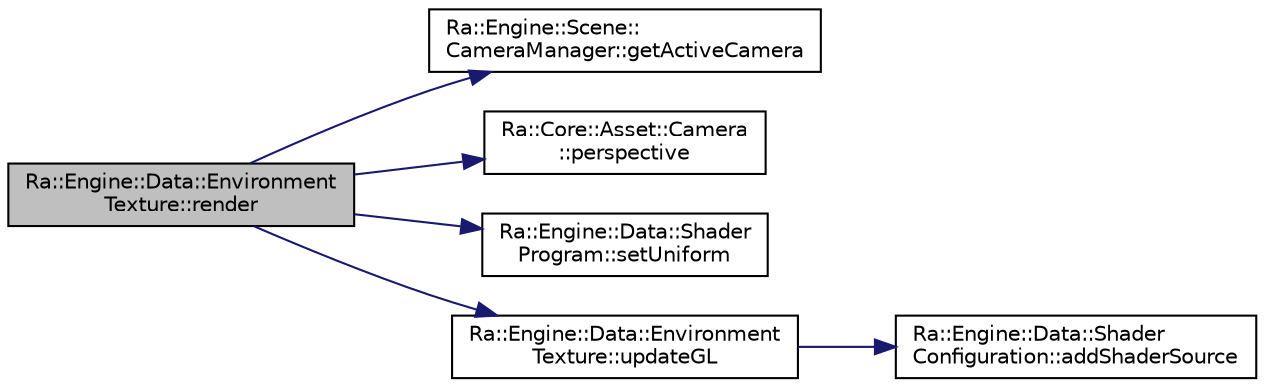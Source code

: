 digraph "Ra::Engine::Data::EnvironmentTexture::render"
{
 // INTERACTIVE_SVG=YES
 // LATEX_PDF_SIZE
  edge [fontname="Helvetica",fontsize="10",labelfontname="Helvetica",labelfontsize="10"];
  node [fontname="Helvetica",fontsize="10",shape=record];
  rankdir="LR";
  Node1 [label="Ra::Engine::Data::Environment\lTexture::render",height=0.2,width=0.4,color="black", fillcolor="grey75", style="filled", fontcolor="black",tooltip="Render the envmap as a textured cube. This method does nothing if the envmap is not a skybox."];
  Node1 -> Node2 [color="midnightblue",fontsize="10",style="solid",fontname="Helvetica"];
  Node2 [label="Ra::Engine::Scene::\lCameraManager::getActiveCamera",height=0.2,width=0.4,color="black", fillcolor="white", style="filled",URL="$classRa_1_1Engine_1_1Scene_1_1CameraManager.html#a1bdd16b8fbd255287bdd0bf5ede42816",tooltip="Get the pointer on the active camera data."];
  Node1 -> Node3 [color="midnightblue",fontsize="10",style="solid",fontname="Helvetica"];
  Node3 [label="Ra::Core::Asset::Camera\l::perspective",height=0.2,width=0.4,color="black", fillcolor="white", style="filled",URL="$classRa_1_1Core_1_1Asset_1_1Camera.html#a3dc967879911ed9414b04c8cacea7263",tooltip=" "];
  Node1 -> Node4 [color="midnightblue",fontsize="10",style="solid",fontname="Helvetica"];
  Node4 [label="Ra::Engine::Data::Shader\lProgram::setUniform",height=0.2,width=0.4,color="black", fillcolor="white", style="filled",URL="$classRa_1_1Engine_1_1Data_1_1ShaderProgram.html#a02b209f3800adee9a6b039dc8c8d5f62",tooltip="Uniform setters."];
  Node1 -> Node5 [color="midnightblue",fontsize="10",style="solid",fontname="Helvetica"];
  Node5 [label="Ra::Engine::Data::Environment\lTexture::updateGL",height=0.2,width=0.4,color="black", fillcolor="white", style="filled",URL="$classRa_1_1Engine_1_1Data_1_1EnvironmentTexture.html#a5e83b9459c30cfd045cf55482c0eb941",tooltip="Update the OpenGL state of the envmap : texture, skybox and shaders if needed."];
  Node5 -> Node6 [color="midnightblue",fontsize="10",style="solid",fontname="Helvetica"];
  Node6 [label="Ra::Engine::Data::Shader\lConfiguration::addShaderSource",height=0.2,width=0.4,color="black", fillcolor="white", style="filled",URL="$classRa_1_1Engine_1_1Data_1_1ShaderConfiguration.html#a817ed4e22a81e034776cc21e8cfc6b8b",tooltip=" "];
}

